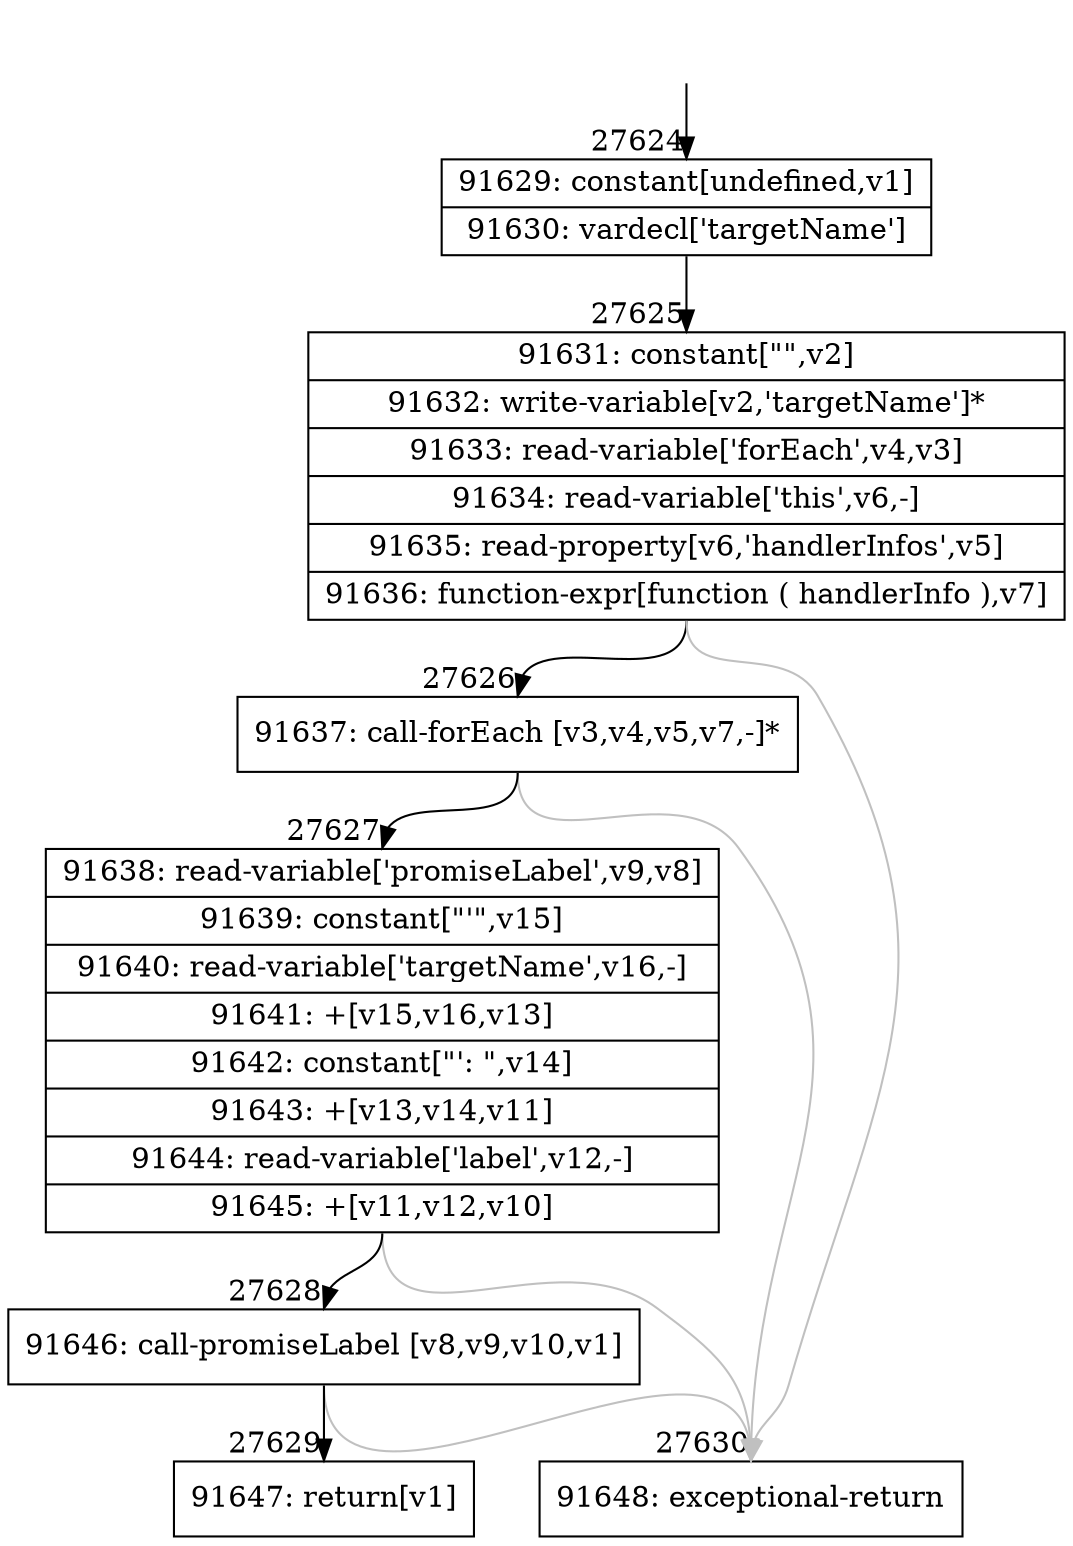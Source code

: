 digraph {
rankdir="TD"
BB_entry2407[shape=none,label=""];
BB_entry2407 -> BB27624 [tailport=s, headport=n, headlabel="    27624"]
BB27624 [shape=record label="{91629: constant[undefined,v1]|91630: vardecl['targetName']}" ] 
BB27624 -> BB27625 [tailport=s, headport=n, headlabel="      27625"]
BB27625 [shape=record label="{91631: constant[\"\",v2]|91632: write-variable[v2,'targetName']*|91633: read-variable['forEach',v4,v3]|91634: read-variable['this',v6,-]|91635: read-property[v6,'handlerInfos',v5]|91636: function-expr[function ( handlerInfo ),v7]}" ] 
BB27625 -> BB27626 [tailport=s, headport=n, headlabel="      27626"]
BB27625 -> BB27630 [tailport=s, headport=n, color=gray, headlabel="      27630"]
BB27626 [shape=record label="{91637: call-forEach [v3,v4,v5,v7,-]*}" ] 
BB27626 -> BB27627 [tailport=s, headport=n, headlabel="      27627"]
BB27626 -> BB27630 [tailport=s, headport=n, color=gray]
BB27627 [shape=record label="{91638: read-variable['promiseLabel',v9,v8]|91639: constant[\"'\",v15]|91640: read-variable['targetName',v16,-]|91641: +[v15,v16,v13]|91642: constant[\"': \",v14]|91643: +[v13,v14,v11]|91644: read-variable['label',v12,-]|91645: +[v11,v12,v10]}" ] 
BB27627 -> BB27628 [tailport=s, headport=n, headlabel="      27628"]
BB27627 -> BB27630 [tailport=s, headport=n, color=gray]
BB27628 [shape=record label="{91646: call-promiseLabel [v8,v9,v10,v1]}" ] 
BB27628 -> BB27629 [tailport=s, headport=n, headlabel="      27629"]
BB27628 -> BB27630 [tailport=s, headport=n, color=gray]
BB27629 [shape=record label="{91647: return[v1]}" ] 
BB27630 [shape=record label="{91648: exceptional-return}" ] 
//#$~ 49611
}
